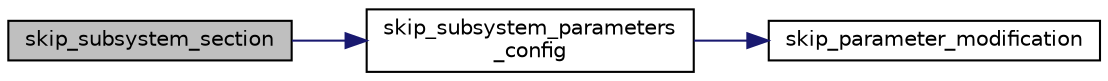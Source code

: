 digraph "skip_subsystem_section"
{
 // LATEX_PDF_SIZE
  edge [fontname="Helvetica",fontsize="10",labelfontname="Helvetica",labelfontsize="10"];
  node [fontname="Helvetica",fontsize="10",shape=record];
  rankdir="LR";
  Node1 [label="skip_subsystem_section",height=0.2,width=0.4,color="black", fillcolor="grey75", style="filled", fontcolor="black",tooltip=" "];
  Node1 -> Node2 [color="midnightblue",fontsize="10",style="solid",fontname="Helvetica"];
  Node2 [label="skip_subsystem_parameters\l_config",height=0.2,width=0.4,color="black", fillcolor="white", style="filled",URL="$flexran__agent__common__internal_8c.html#a1c9f62f5c56888ae355840882bcd55a4",tooltip=" "];
  Node2 -> Node3 [color="midnightblue",fontsize="10",style="solid",fontname="Helvetica"];
  Node3 [label="skip_parameter_modification",height=0.2,width=0.4,color="black", fillcolor="white", style="filled",URL="$flexran__agent__common__internal_8c.html#af53edd2a2232242d171f1639dd9df4bb",tooltip=" "];
}
